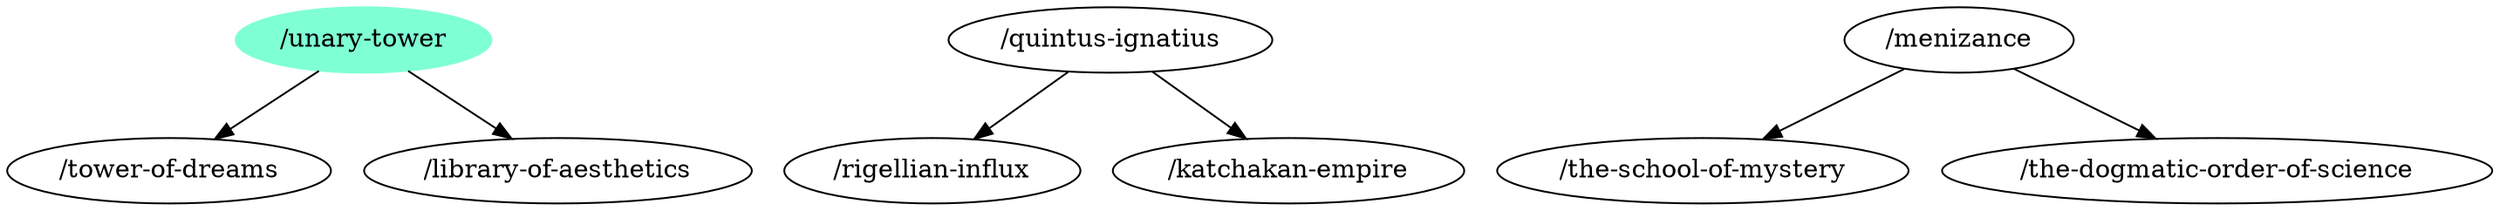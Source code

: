 digraph G {
"/unary-tower" [color=aquamarine,style=filled];
"/quintus-ignatius";
"/menizance";
"/tower-of-dreams";
"/library-of-aesthetics";
"/rigellian-influx";
"/katchakan-empire";
"/the-school-of-mystery";
"/the-dogmatic-order-of-science";
"/unary-tower" -> "/tower-of-dreams";
"/unary-tower" -> "/library-of-aesthetics";
"/quintus-ignatius" -> "/rigellian-influx";
"/quintus-ignatius" -> "/katchakan-empire";
"/menizance" -> "/the-school-of-mystery";
"/menizance" -> "/the-dogmatic-order-of-science";
}

